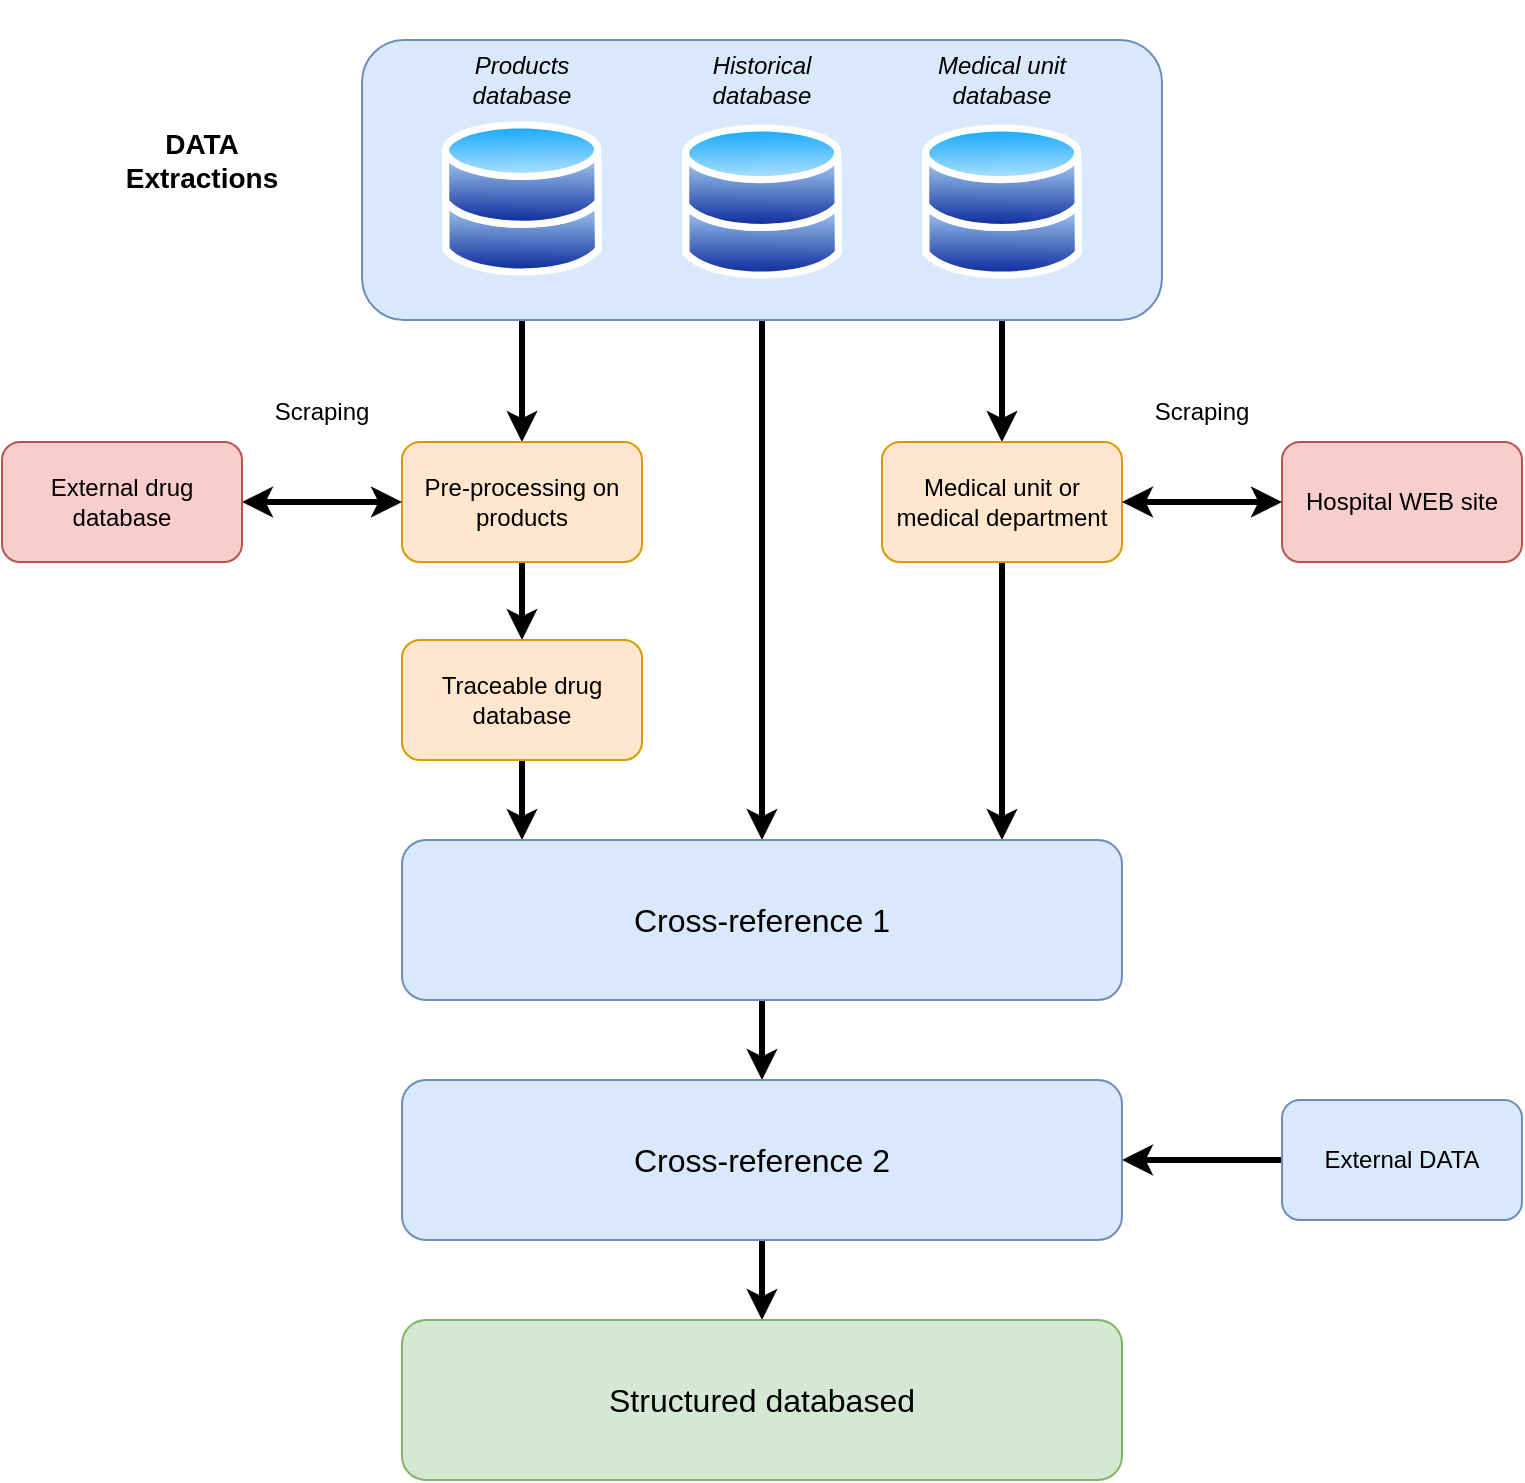 <mxfile version="21.3.8" type="github">
  <diagram name="Page-1" id="t-_hDB9_bV7U9jZggCBl">
    <mxGraphModel dx="677" dy="1090" grid="1" gridSize="10" guides="1" tooltips="1" connect="1" arrows="1" fold="1" page="1" pageScale="1" pageWidth="827" pageHeight="1169" math="0" shadow="0">
      <root>
        <mxCell id="0" />
        <mxCell id="1" parent="0" />
        <mxCell id="K6QSOXd1CkM2Pjs1pdf7-1" value="DATA Extractions" style="text;html=1;strokeColor=none;fillColor=none;align=center;verticalAlign=middle;whiteSpace=wrap;rounded=0;strokeWidth=1;fontSize=14;fontStyle=1" parent="1" vertex="1">
          <mxGeometry x="240" y="160" width="80" height="120" as="geometry" />
        </mxCell>
        <mxCell id="K6QSOXd1CkM2Pjs1pdf7-13" style="edgeStyle=orthogonalEdgeStyle;rounded=0;orthogonalLoop=1;jettySize=auto;html=1;jumpSize=6;strokeWidth=3;" parent="1" source="K6QSOXd1CkM2Pjs1pdf7-3" target="K6QSOXd1CkM2Pjs1pdf7-12" edge="1">
          <mxGeometry relative="1" as="geometry">
            <Array as="points">
              <mxPoint x="680" y="350" />
              <mxPoint x="680" y="350" />
            </Array>
          </mxGeometry>
        </mxCell>
        <mxCell id="SHqvhm3qR2kiJbIXEdHi-3" style="edgeStyle=orthogonalEdgeStyle;rounded=0;orthogonalLoop=1;jettySize=auto;html=1;fontSize=11;strokeWidth=3;" edge="1" parent="1" source="K6QSOXd1CkM2Pjs1pdf7-3" target="SHqvhm3qR2kiJbIXEdHi-1">
          <mxGeometry relative="1" as="geometry" />
        </mxCell>
        <mxCell id="SHqvhm3qR2kiJbIXEdHi-13" style="edgeStyle=orthogonalEdgeStyle;rounded=0;orthogonalLoop=1;jettySize=auto;html=1;strokeWidth=3;" edge="1" parent="1" source="K6QSOXd1CkM2Pjs1pdf7-3" target="K6QSOXd1CkM2Pjs1pdf7-10">
          <mxGeometry relative="1" as="geometry">
            <Array as="points">
              <mxPoint x="440" y="310" />
              <mxPoint x="440" y="310" />
            </Array>
          </mxGeometry>
        </mxCell>
        <mxCell id="K6QSOXd1CkM2Pjs1pdf7-3" value="" style="rounded=1;whiteSpace=wrap;html=1;fillColor=#dae8fc;strokeColor=#6c8ebf;" parent="1" vertex="1">
          <mxGeometry x="360" y="160" width="400" height="140" as="geometry" />
        </mxCell>
        <mxCell id="K6QSOXd1CkM2Pjs1pdf7-4" value="" style="image;aspect=fixed;perimeter=ellipsePerimeter;html=1;align=center;shadow=0;dashed=0;spacingTop=3;image=img/lib/active_directory/databases.svg;" parent="1" vertex="1">
          <mxGeometry x="400" y="200" width="80" height="78.41" as="geometry" />
        </mxCell>
        <mxCell id="K6QSOXd1CkM2Pjs1pdf7-5" value="" style="image;aspect=fixed;perimeter=ellipsePerimeter;html=1;align=center;shadow=0;dashed=0;spacingTop=3;image=img/lib/active_directory/databases.svg;" parent="1" vertex="1">
          <mxGeometry x="520" y="201.59" width="80" height="78.41" as="geometry" />
        </mxCell>
        <mxCell id="K6QSOXd1CkM2Pjs1pdf7-6" value="" style="image;aspect=fixed;perimeter=ellipsePerimeter;html=1;align=center;shadow=0;dashed=0;spacingTop=3;image=img/lib/active_directory/databases.svg;" parent="1" vertex="1">
          <mxGeometry x="640" y="201.59" width="80" height="78.41" as="geometry" />
        </mxCell>
        <mxCell id="K6QSOXd1CkM2Pjs1pdf7-7" value="&lt;i&gt;Products database&lt;/i&gt;" style="text;html=1;strokeColor=none;fillColor=none;align=center;verticalAlign=middle;whiteSpace=wrap;rounded=0;" parent="1" vertex="1">
          <mxGeometry x="400" y="140" width="80" height="80" as="geometry" />
        </mxCell>
        <mxCell id="K6QSOXd1CkM2Pjs1pdf7-8" value="&lt;i&gt;Historical database&lt;/i&gt;" style="text;html=1;strokeColor=none;fillColor=none;align=center;verticalAlign=middle;whiteSpace=wrap;rounded=0;" parent="1" vertex="1">
          <mxGeometry x="520" y="140" width="80" height="80" as="geometry" />
        </mxCell>
        <mxCell id="K6QSOXd1CkM2Pjs1pdf7-9" value="&lt;i&gt;Medical unit&lt;br&gt;database&lt;br&gt;&lt;/i&gt;" style="text;html=1;strokeColor=none;fillColor=none;align=center;verticalAlign=middle;whiteSpace=wrap;rounded=0;" parent="1" vertex="1">
          <mxGeometry x="640" y="140" width="80" height="80" as="geometry" />
        </mxCell>
        <mxCell id="K6QSOXd1CkM2Pjs1pdf7-24" style="edgeStyle=orthogonalEdgeStyle;rounded=0;orthogonalLoop=1;jettySize=auto;html=1;entryX=0.5;entryY=0;entryDx=0;entryDy=0;strokeWidth=3;startArrow=none;startFill=0;" parent="1" source="K6QSOXd1CkM2Pjs1pdf7-10" target="K6QSOXd1CkM2Pjs1pdf7-23" edge="1">
          <mxGeometry relative="1" as="geometry" />
        </mxCell>
        <mxCell id="K6QSOXd1CkM2Pjs1pdf7-10" value="Pre-processing on products" style="rounded=1;whiteSpace=wrap;html=1;fillColor=#ffe6cc;strokeColor=#d79b00;" parent="1" vertex="1">
          <mxGeometry x="380" y="361" width="120" height="60" as="geometry" />
        </mxCell>
        <mxCell id="SHqvhm3qR2kiJbIXEdHi-6" style="edgeStyle=orthogonalEdgeStyle;rounded=0;orthogonalLoop=1;jettySize=auto;html=1;strokeWidth=3;" edge="1" parent="1" source="K6QSOXd1CkM2Pjs1pdf7-12" target="SHqvhm3qR2kiJbIXEdHi-1">
          <mxGeometry relative="1" as="geometry">
            <Array as="points">
              <mxPoint x="680" y="640" />
              <mxPoint x="680" y="640" />
            </Array>
          </mxGeometry>
        </mxCell>
        <mxCell id="K6QSOXd1CkM2Pjs1pdf7-12" value="Medical unit or medical department" style="rounded=1;whiteSpace=wrap;html=1;fillColor=#ffe6cc;strokeColor=#d79b00;" parent="1" vertex="1">
          <mxGeometry x="620" y="361" width="120" height="60" as="geometry" />
        </mxCell>
        <mxCell id="K6QSOXd1CkM2Pjs1pdf7-20" style="edgeStyle=orthogonalEdgeStyle;rounded=0;orthogonalLoop=1;jettySize=auto;html=1;strokeWidth=3;startArrow=classic;startFill=1;" parent="1" source="K6QSOXd1CkM2Pjs1pdf7-14" target="K6QSOXd1CkM2Pjs1pdf7-10" edge="1">
          <mxGeometry relative="1" as="geometry" />
        </mxCell>
        <mxCell id="K6QSOXd1CkM2Pjs1pdf7-14" value="External drug database" style="rounded=1;whiteSpace=wrap;html=1;fillColor=#f8cecc;strokeColor=#b85450;" parent="1" vertex="1">
          <mxGeometry x="180" y="361" width="120" height="60" as="geometry" />
        </mxCell>
        <mxCell id="K6QSOXd1CkM2Pjs1pdf7-15" value="Hospital WEB site" style="rounded=1;whiteSpace=wrap;html=1;fillColor=#f8cecc;strokeColor=#b85450;" parent="1" vertex="1">
          <mxGeometry x="820" y="361" width="120" height="60" as="geometry" />
        </mxCell>
        <mxCell id="K6QSOXd1CkM2Pjs1pdf7-18" value="" style="endArrow=classic;startArrow=classic;html=1;rounded=0;exitX=1;exitY=0.5;exitDx=0;exitDy=0;fontSize=9;startWidth=15;endWidth=15;strokeWidth=3;" parent="1" source="K6QSOXd1CkM2Pjs1pdf7-12" target="K6QSOXd1CkM2Pjs1pdf7-15" edge="1">
          <mxGeometry width="100" height="100" relative="1" as="geometry">
            <mxPoint x="850" y="341" as="sourcePoint" />
            <mxPoint x="950" y="241" as="targetPoint" />
          </mxGeometry>
        </mxCell>
        <mxCell id="K6QSOXd1CkM2Pjs1pdf7-21" value="Scraping" style="text;html=1;strokeColor=none;fillColor=none;align=center;verticalAlign=middle;whiteSpace=wrap;rounded=0;" parent="1" vertex="1">
          <mxGeometry x="310" y="331" width="60" height="30" as="geometry" />
        </mxCell>
        <mxCell id="K6QSOXd1CkM2Pjs1pdf7-22" value="Scraping" style="text;html=1;strokeColor=none;fillColor=none;align=center;verticalAlign=middle;whiteSpace=wrap;rounded=0;" parent="1" vertex="1">
          <mxGeometry x="750" y="331" width="60" height="30" as="geometry" />
        </mxCell>
        <mxCell id="SHqvhm3qR2kiJbIXEdHi-14" style="edgeStyle=orthogonalEdgeStyle;rounded=0;orthogonalLoop=1;jettySize=auto;html=1;strokeWidth=3;" edge="1" parent="1" source="K6QSOXd1CkM2Pjs1pdf7-23" target="SHqvhm3qR2kiJbIXEdHi-1">
          <mxGeometry relative="1" as="geometry">
            <Array as="points">
              <mxPoint x="440" y="550" />
              <mxPoint x="440" y="550" />
            </Array>
          </mxGeometry>
        </mxCell>
        <mxCell id="K6QSOXd1CkM2Pjs1pdf7-23" value="Traceable drug database" style="rounded=1;whiteSpace=wrap;html=1;fillColor=#ffe6cc;strokeColor=#d79b00;" parent="1" vertex="1">
          <mxGeometry x="380" y="460" width="120" height="60" as="geometry" />
        </mxCell>
        <mxCell id="SHqvhm3qR2kiJbIXEdHi-10" style="edgeStyle=orthogonalEdgeStyle;rounded=0;orthogonalLoop=1;jettySize=auto;html=1;strokeWidth=3;" edge="1" parent="1" source="SHqvhm3qR2kiJbIXEdHi-1" target="SHqvhm3qR2kiJbIXEdHi-8">
          <mxGeometry relative="1" as="geometry" />
        </mxCell>
        <mxCell id="SHqvhm3qR2kiJbIXEdHi-1" value="Cross-reference 1" style="rounded=1;whiteSpace=wrap;html=1;fontSize=16;fillColor=#dae8fc;strokeColor=#6c8ebf;" vertex="1" parent="1">
          <mxGeometry x="380" y="560" width="360" height="80" as="geometry" />
        </mxCell>
        <mxCell id="SHqvhm3qR2kiJbIXEdHi-9" style="edgeStyle=orthogonalEdgeStyle;rounded=0;orthogonalLoop=1;jettySize=auto;html=1;strokeWidth=3;" edge="1" parent="1" source="SHqvhm3qR2kiJbIXEdHi-7" target="SHqvhm3qR2kiJbIXEdHi-8">
          <mxGeometry relative="1" as="geometry" />
        </mxCell>
        <mxCell id="SHqvhm3qR2kiJbIXEdHi-7" value="External DATA" style="rounded=1;whiteSpace=wrap;html=1;fillColor=#dae8fc;strokeColor=#6c8ebf;horizontal=1;verticalAlign=middle;" vertex="1" parent="1">
          <mxGeometry x="820" y="690" width="120" height="60" as="geometry" />
        </mxCell>
        <mxCell id="SHqvhm3qR2kiJbIXEdHi-12" style="edgeStyle=orthogonalEdgeStyle;rounded=0;orthogonalLoop=1;jettySize=auto;html=1;entryX=0.5;entryY=0;entryDx=0;entryDy=0;strokeWidth=3;" edge="1" parent="1" source="SHqvhm3qR2kiJbIXEdHi-8" target="SHqvhm3qR2kiJbIXEdHi-11">
          <mxGeometry relative="1" as="geometry" />
        </mxCell>
        <mxCell id="SHqvhm3qR2kiJbIXEdHi-8" value="Cross-reference 2" style="rounded=1;whiteSpace=wrap;html=1;fontSize=16;fillColor=#dae8fc;strokeColor=#6c8ebf;" vertex="1" parent="1">
          <mxGeometry x="380" y="680" width="360" height="80" as="geometry" />
        </mxCell>
        <mxCell id="SHqvhm3qR2kiJbIXEdHi-11" value="Structured databased" style="rounded=1;whiteSpace=wrap;html=1;fontSize=16;fillColor=#d5e8d4;strokeColor=#82b366;" vertex="1" parent="1">
          <mxGeometry x="380" y="800" width="360" height="80" as="geometry" />
        </mxCell>
      </root>
    </mxGraphModel>
  </diagram>
</mxfile>
